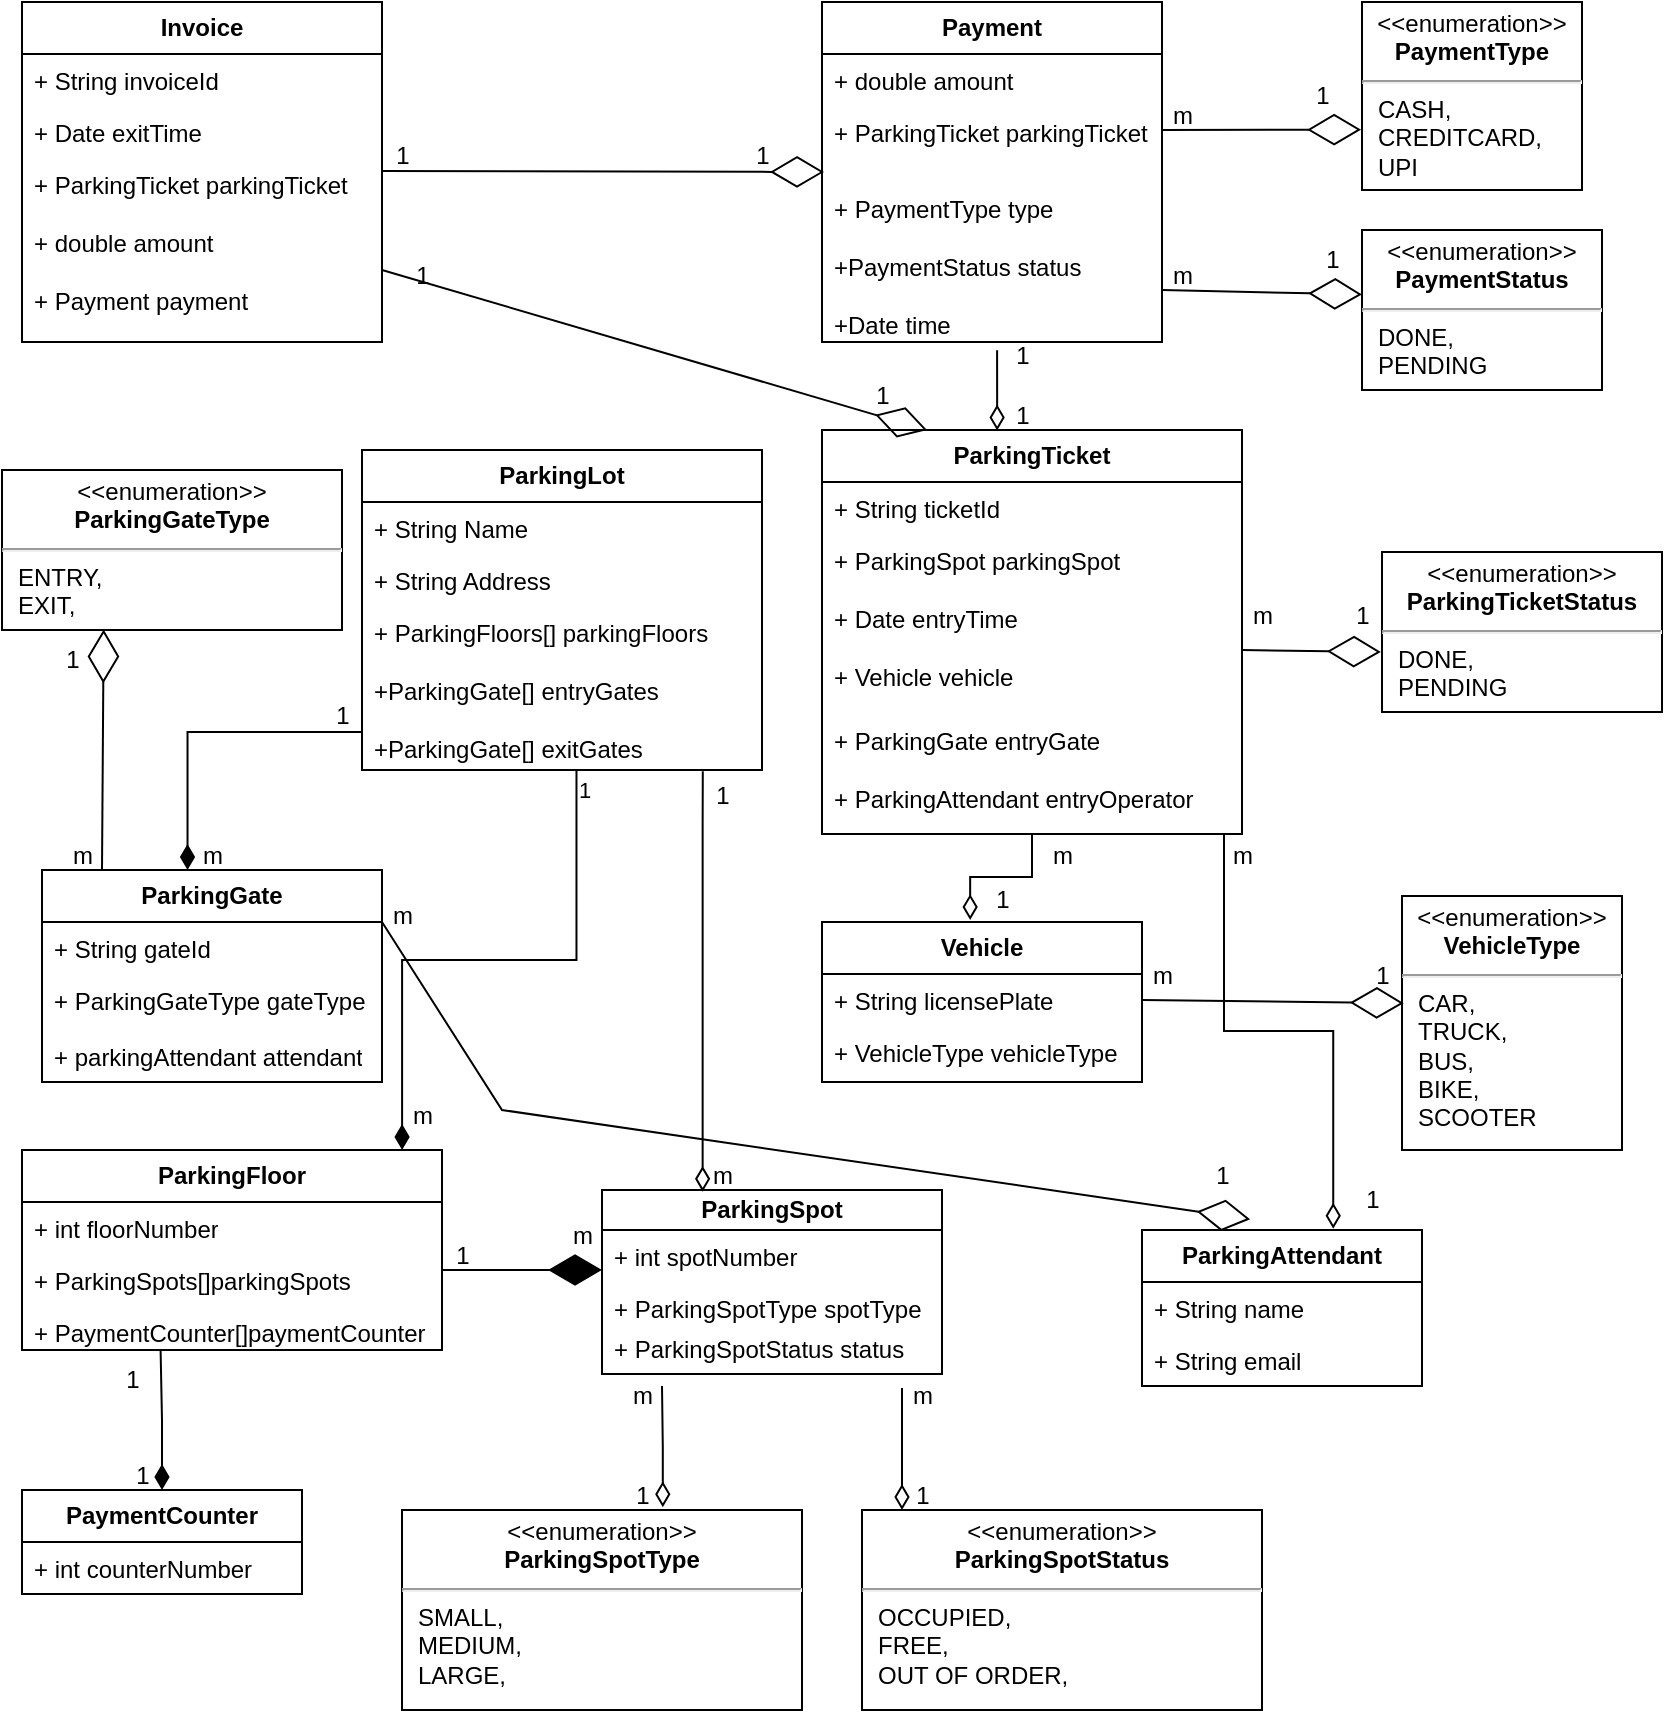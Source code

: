 <mxfile version="24.5.3" type="device">
  <diagram name="Page-1" id="icyWbrnhBMvIXJutqNOi">
    <mxGraphModel dx="1036" dy="606" grid="1" gridSize="10" guides="1" tooltips="1" connect="1" arrows="1" fold="1" page="1" pageScale="1" pageWidth="850" pageHeight="1100" math="0" shadow="0">
      <root>
        <mxCell id="0" />
        <mxCell id="1" parent="0" />
        <mxCell id="0WMZebH_5m-JqZ0Lt6cA-2" value="&lt;b&gt;ParkingLot&lt;/b&gt;" style="swimlane;fontStyle=0;childLayout=stackLayout;horizontal=1;startSize=26;fillColor=none;horizontalStack=0;resizeParent=1;resizeParentMax=0;resizeLast=0;collapsible=1;marginBottom=0;whiteSpace=wrap;html=1;" parent="1" vertex="1">
          <mxGeometry x="260" y="314" width="200" height="160" as="geometry">
            <mxRectangle x="570" y="70" width="100" height="30" as="alternateBounds" />
          </mxGeometry>
        </mxCell>
        <mxCell id="0WMZebH_5m-JqZ0Lt6cA-3" value="+ String Name" style="text;strokeColor=none;fillColor=none;align=left;verticalAlign=top;spacingLeft=4;spacingRight=4;overflow=hidden;rotatable=0;points=[[0,0.5],[1,0.5]];portConstraint=eastwest;whiteSpace=wrap;html=1;" parent="0WMZebH_5m-JqZ0Lt6cA-2" vertex="1">
          <mxGeometry y="26" width="200" height="26" as="geometry" />
        </mxCell>
        <mxCell id="0WMZebH_5m-JqZ0Lt6cA-4" value="+ String Address" style="text;strokeColor=none;fillColor=none;align=left;verticalAlign=top;spacingLeft=4;spacingRight=4;overflow=hidden;rotatable=0;points=[[0,0.5],[1,0.5]];portConstraint=eastwest;whiteSpace=wrap;html=1;" parent="0WMZebH_5m-JqZ0Lt6cA-2" vertex="1">
          <mxGeometry y="52" width="200" height="26" as="geometry" />
        </mxCell>
        <mxCell id="0WMZebH_5m-JqZ0Lt6cA-5" value="+ ParkingFloors[] parkingFloors&lt;div&gt;&lt;br&gt;&lt;div&gt;+ParkingGate[] entryGates&lt;/div&gt;&lt;div&gt;&lt;br&gt;&lt;/div&gt;&lt;div&gt;+ParkingGate[] exitGates&lt;/div&gt;&lt;div&gt;&lt;br&gt;&lt;/div&gt;&lt;/div&gt;" style="text;strokeColor=none;fillColor=none;align=left;verticalAlign=top;spacingLeft=4;spacingRight=4;overflow=hidden;rotatable=0;points=[[0,0.5],[1,0.5]];portConstraint=eastwest;whiteSpace=wrap;html=1;" parent="0WMZebH_5m-JqZ0Lt6cA-2" vertex="1">
          <mxGeometry y="78" width="200" height="82" as="geometry" />
        </mxCell>
        <mxCell id="0WMZebH_5m-JqZ0Lt6cA-9" value="&lt;b&gt;ParkingFloor&lt;/b&gt;" style="swimlane;fontStyle=0;childLayout=stackLayout;horizontal=1;startSize=26;fillColor=none;horizontalStack=0;resizeParent=1;resizeParentMax=0;resizeLast=0;collapsible=1;marginBottom=0;whiteSpace=wrap;html=1;" parent="1" vertex="1">
          <mxGeometry x="90" y="664" width="210" height="100" as="geometry" />
        </mxCell>
        <mxCell id="0WMZebH_5m-JqZ0Lt6cA-10" value="+ int floorNumber" style="text;strokeColor=none;fillColor=none;align=left;verticalAlign=top;spacingLeft=4;spacingRight=4;overflow=hidden;rotatable=0;points=[[0,0.5],[1,0.5]];portConstraint=eastwest;whiteSpace=wrap;html=1;" parent="0WMZebH_5m-JqZ0Lt6cA-9" vertex="1">
          <mxGeometry y="26" width="210" height="26" as="geometry" />
        </mxCell>
        <mxCell id="0WMZebH_5m-JqZ0Lt6cA-11" value="+ ParkingSpots[]parkingSpots" style="text;strokeColor=none;fillColor=none;align=left;verticalAlign=top;spacingLeft=4;spacingRight=4;overflow=hidden;rotatable=0;points=[[0,0.5],[1,0.5]];portConstraint=eastwest;whiteSpace=wrap;html=1;" parent="0WMZebH_5m-JqZ0Lt6cA-9" vertex="1">
          <mxGeometry y="52" width="210" height="26" as="geometry" />
        </mxCell>
        <mxCell id="0WMZebH_5m-JqZ0Lt6cA-73" value="" style="html=1;startArrow=diamondThin;startFill=1;edgeStyle=elbowEdgeStyle;elbow=vertical;startSize=10;endArrow=none;endFill=0;rounded=0;exitX=0.905;exitY=0;exitDx=0;exitDy=0;exitPerimeter=0;entryX=0.33;entryY=1.009;entryDx=0;entryDy=0;entryPerimeter=0;" parent="0WMZebH_5m-JqZ0Lt6cA-9" target="0WMZebH_5m-JqZ0Lt6cA-12" edge="1">
          <mxGeometry width="160" relative="1" as="geometry">
            <mxPoint x="70" y="170" as="sourcePoint" />
            <mxPoint x="157.24" y="-20" as="targetPoint" />
          </mxGeometry>
        </mxCell>
        <mxCell id="0WMZebH_5m-JqZ0Lt6cA-12" value="+ PaymentCounter[]paymentCounter" style="text;strokeColor=none;fillColor=none;align=left;verticalAlign=top;spacingLeft=4;spacingRight=4;overflow=hidden;rotatable=0;points=[[0,0.5],[1,0.5]];portConstraint=eastwest;whiteSpace=wrap;html=1;" parent="0WMZebH_5m-JqZ0Lt6cA-9" vertex="1">
          <mxGeometry y="78" width="210" height="22" as="geometry" />
        </mxCell>
        <mxCell id="0WMZebH_5m-JqZ0Lt6cA-14" value="&lt;b&gt;ParkingTicket&lt;/b&gt;" style="swimlane;fontStyle=0;childLayout=stackLayout;horizontal=1;startSize=26;fillColor=none;horizontalStack=0;resizeParent=1;resizeParentMax=0;resizeLast=0;collapsible=1;marginBottom=0;whiteSpace=wrap;html=1;" parent="1" vertex="1">
          <mxGeometry x="490" y="304" width="210" height="202" as="geometry" />
        </mxCell>
        <mxCell id="0WMZebH_5m-JqZ0Lt6cA-15" value="+ String ticketId" style="text;strokeColor=none;fillColor=none;align=left;verticalAlign=top;spacingLeft=4;spacingRight=4;overflow=hidden;rotatable=0;points=[[0,0.5],[1,0.5]];portConstraint=eastwest;whiteSpace=wrap;html=1;" parent="0WMZebH_5m-JqZ0Lt6cA-14" vertex="1">
          <mxGeometry y="26" width="210" height="26" as="geometry" />
        </mxCell>
        <mxCell id="0WMZebH_5m-JqZ0Lt6cA-16" value="+ ParkingSpot parkingSpot&lt;div&gt;&lt;br&gt;&lt;/div&gt;&lt;div&gt;+ Date entryTime&lt;/div&gt;&lt;div&gt;&lt;br&gt;&lt;/div&gt;&lt;div&gt;+ Vehicle vehicle&lt;/div&gt;&lt;div&gt;&lt;br&gt;&lt;/div&gt;" style="text;strokeColor=none;fillColor=none;align=left;verticalAlign=top;spacingLeft=4;spacingRight=4;overflow=hidden;rotatable=0;points=[[0,0.5],[1,0.5]];portConstraint=eastwest;whiteSpace=wrap;html=1;" parent="0WMZebH_5m-JqZ0Lt6cA-14" vertex="1">
          <mxGeometry y="52" width="210" height="90" as="geometry" />
        </mxCell>
        <mxCell id="0WMZebH_5m-JqZ0Lt6cA-17" value="+ ParkingGate entryGate&lt;div&gt;&lt;br&gt;&lt;/div&gt;&lt;div&gt;+ ParkingAttendant entryOperator&lt;/div&gt;" style="text;strokeColor=none;fillColor=none;align=left;verticalAlign=top;spacingLeft=4;spacingRight=4;overflow=hidden;rotatable=0;points=[[0,0.5],[1,0.5]];portConstraint=eastwest;whiteSpace=wrap;html=1;" parent="0WMZebH_5m-JqZ0Lt6cA-14" vertex="1">
          <mxGeometry y="142" width="210" height="60" as="geometry" />
        </mxCell>
        <mxCell id="0WMZebH_5m-JqZ0Lt6cA-18" value="&lt;b&gt;ParkingSpot&lt;/b&gt;" style="swimlane;fontStyle=0;childLayout=stackLayout;horizontal=1;startSize=20;fillColor=none;horizontalStack=0;resizeParent=1;resizeParentMax=0;resizeLast=0;collapsible=1;marginBottom=0;whiteSpace=wrap;html=1;" parent="1" vertex="1">
          <mxGeometry x="380" y="684" width="170" height="92" as="geometry" />
        </mxCell>
        <mxCell id="0WMZebH_5m-JqZ0Lt6cA-19" value="+ int spotNumber" style="text;strokeColor=none;fillColor=none;align=left;verticalAlign=top;spacingLeft=4;spacingRight=4;overflow=hidden;rotatable=0;points=[[0,0.5],[1,0.5]];portConstraint=eastwest;whiteSpace=wrap;html=1;" parent="0WMZebH_5m-JqZ0Lt6cA-18" vertex="1">
          <mxGeometry y="20" width="170" height="26" as="geometry" />
        </mxCell>
        <mxCell id="0WMZebH_5m-JqZ0Lt6cA-20" value="+ ParkingSpotType spotType" style="text;strokeColor=none;fillColor=none;align=left;verticalAlign=top;spacingLeft=4;spacingRight=4;overflow=hidden;rotatable=0;points=[[0,0.5],[1,0.5]];portConstraint=eastwest;whiteSpace=wrap;html=1;" parent="0WMZebH_5m-JqZ0Lt6cA-18" vertex="1">
          <mxGeometry y="46" width="170" height="20" as="geometry" />
        </mxCell>
        <mxCell id="0WMZebH_5m-JqZ0Lt6cA-21" value="+ ParkingSpotStatus status" style="text;strokeColor=none;fillColor=none;align=left;verticalAlign=top;spacingLeft=4;spacingRight=4;overflow=hidden;rotatable=0;points=[[0,0.5],[1,0.5]];portConstraint=eastwest;whiteSpace=wrap;html=1;" parent="0WMZebH_5m-JqZ0Lt6cA-18" vertex="1">
          <mxGeometry y="66" width="170" height="26" as="geometry" />
        </mxCell>
        <mxCell id="0WMZebH_5m-JqZ0Lt6cA-26" value="&lt;b&gt;PaymentCounter&lt;/b&gt;" style="swimlane;fontStyle=0;childLayout=stackLayout;horizontal=1;startSize=26;fillColor=none;horizontalStack=0;resizeParent=1;resizeParentMax=0;resizeLast=0;collapsible=1;marginBottom=0;whiteSpace=wrap;html=1;" parent="1" vertex="1">
          <mxGeometry x="90" y="834" width="140" height="52" as="geometry" />
        </mxCell>
        <mxCell id="0WMZebH_5m-JqZ0Lt6cA-27" value="+ int counterNumber" style="text;strokeColor=none;fillColor=none;align=left;verticalAlign=top;spacingLeft=4;spacingRight=4;overflow=hidden;rotatable=0;points=[[0,0.5],[1,0.5]];portConstraint=eastwest;whiteSpace=wrap;html=1;" parent="0WMZebH_5m-JqZ0Lt6cA-26" vertex="1">
          <mxGeometry y="26" width="140" height="26" as="geometry" />
        </mxCell>
        <mxCell id="0WMZebH_5m-JqZ0Lt6cA-30" value="&lt;b&gt;ParkingAttendant&lt;/b&gt;" style="swimlane;fontStyle=0;childLayout=stackLayout;horizontal=1;startSize=26;fillColor=none;horizontalStack=0;resizeParent=1;resizeParentMax=0;resizeLast=0;collapsible=1;marginBottom=0;whiteSpace=wrap;html=1;" parent="1" vertex="1">
          <mxGeometry x="650" y="704" width="140" height="78" as="geometry" />
        </mxCell>
        <mxCell id="0WMZebH_5m-JqZ0Lt6cA-31" value="+ String name" style="text;strokeColor=none;fillColor=none;align=left;verticalAlign=top;spacingLeft=4;spacingRight=4;overflow=hidden;rotatable=0;points=[[0,0.5],[1,0.5]];portConstraint=eastwest;whiteSpace=wrap;html=1;" parent="0WMZebH_5m-JqZ0Lt6cA-30" vertex="1">
          <mxGeometry y="26" width="140" height="26" as="geometry" />
        </mxCell>
        <mxCell id="0WMZebH_5m-JqZ0Lt6cA-32" value="+ String email" style="text;strokeColor=none;fillColor=none;align=left;verticalAlign=top;spacingLeft=4;spacingRight=4;overflow=hidden;rotatable=0;points=[[0,0.5],[1,0.5]];portConstraint=eastwest;whiteSpace=wrap;html=1;" parent="0WMZebH_5m-JqZ0Lt6cA-30" vertex="1">
          <mxGeometry y="52" width="140" height="26" as="geometry" />
        </mxCell>
        <mxCell id="0WMZebH_5m-JqZ0Lt6cA-34" value="&lt;b&gt;ParkingGate&lt;/b&gt;" style="swimlane;fontStyle=0;childLayout=stackLayout;horizontal=1;startSize=26;fillColor=none;horizontalStack=0;resizeParent=1;resizeParentMax=0;resizeLast=0;collapsible=1;marginBottom=0;whiteSpace=wrap;html=1;" parent="1" vertex="1">
          <mxGeometry x="100" y="524" width="170" height="106" as="geometry" />
        </mxCell>
        <mxCell id="0WMZebH_5m-JqZ0Lt6cA-35" value="+ String gateId" style="text;strokeColor=none;fillColor=none;align=left;verticalAlign=top;spacingLeft=4;spacingRight=4;overflow=hidden;rotatable=0;points=[[0,0.5],[1,0.5]];portConstraint=eastwest;whiteSpace=wrap;html=1;" parent="0WMZebH_5m-JqZ0Lt6cA-34" vertex="1">
          <mxGeometry y="26" width="170" height="26" as="geometry" />
        </mxCell>
        <mxCell id="0WMZebH_5m-JqZ0Lt6cA-36" value="+ ParkingGateType gateType" style="text;strokeColor=none;fillColor=none;align=left;verticalAlign=top;spacingLeft=4;spacingRight=4;overflow=hidden;rotatable=0;points=[[0,0.5],[1,0.5]];portConstraint=eastwest;whiteSpace=wrap;html=1;" parent="0WMZebH_5m-JqZ0Lt6cA-34" vertex="1">
          <mxGeometry y="52" width="170" height="28" as="geometry" />
        </mxCell>
        <mxCell id="0WMZebH_5m-JqZ0Lt6cA-37" value="+ parkingAttendant attendant" style="text;strokeColor=none;fillColor=none;align=left;verticalAlign=top;spacingLeft=4;spacingRight=4;overflow=hidden;rotatable=0;points=[[0,0.5],[1,0.5]];portConstraint=eastwest;whiteSpace=wrap;html=1;" parent="0WMZebH_5m-JqZ0Lt6cA-34" vertex="1">
          <mxGeometry y="80" width="170" height="26" as="geometry" />
        </mxCell>
        <mxCell id="0WMZebH_5m-JqZ0Lt6cA-38" value="&lt;b&gt;Vehicle&lt;/b&gt;" style="swimlane;fontStyle=0;childLayout=stackLayout;horizontal=1;startSize=26;fillColor=none;horizontalStack=0;resizeParent=1;resizeParentMax=0;resizeLast=0;collapsible=1;marginBottom=0;whiteSpace=wrap;html=1;" parent="1" vertex="1">
          <mxGeometry x="490" y="550" width="160" height="80" as="geometry" />
        </mxCell>
        <mxCell id="0WMZebH_5m-JqZ0Lt6cA-39" value="+ String licensePlate" style="text;strokeColor=none;fillColor=none;align=left;verticalAlign=top;spacingLeft=4;spacingRight=4;overflow=hidden;rotatable=0;points=[[0,0.5],[1,0.5]];portConstraint=eastwest;whiteSpace=wrap;html=1;" parent="0WMZebH_5m-JqZ0Lt6cA-38" vertex="1">
          <mxGeometry y="26" width="160" height="26" as="geometry" />
        </mxCell>
        <mxCell id="0WMZebH_5m-JqZ0Lt6cA-40" value="+ VehicleType vehicleType" style="text;strokeColor=none;fillColor=none;align=left;verticalAlign=top;spacingLeft=4;spacingRight=4;overflow=hidden;rotatable=0;points=[[0,0.5],[1,0.5]];portConstraint=eastwest;whiteSpace=wrap;html=1;" parent="0WMZebH_5m-JqZ0Lt6cA-38" vertex="1">
          <mxGeometry y="52" width="160" height="28" as="geometry" />
        </mxCell>
        <mxCell id="0WMZebH_5m-JqZ0Lt6cA-42" value="&lt;b&gt;Invoice&lt;/b&gt;" style="swimlane;fontStyle=0;childLayout=stackLayout;horizontal=1;startSize=26;fillColor=none;horizontalStack=0;resizeParent=1;resizeParentMax=0;resizeLast=0;collapsible=1;marginBottom=0;whiteSpace=wrap;html=1;" parent="1" vertex="1">
          <mxGeometry x="90" y="90" width="180" height="170" as="geometry" />
        </mxCell>
        <mxCell id="0WMZebH_5m-JqZ0Lt6cA-43" value="+ String invoiceId&amp;nbsp;" style="text;strokeColor=none;fillColor=none;align=left;verticalAlign=top;spacingLeft=4;spacingRight=4;overflow=hidden;rotatable=0;points=[[0,0.5],[1,0.5]];portConstraint=eastwest;whiteSpace=wrap;html=1;" parent="0WMZebH_5m-JqZ0Lt6cA-42" vertex="1">
          <mxGeometry y="26" width="180" height="26" as="geometry" />
        </mxCell>
        <mxCell id="0WMZebH_5m-JqZ0Lt6cA-44" value="+ Date exitTime" style="text;strokeColor=none;fillColor=none;align=left;verticalAlign=top;spacingLeft=4;spacingRight=4;overflow=hidden;rotatable=0;points=[[0,0.5],[1,0.5]];portConstraint=eastwest;whiteSpace=wrap;html=1;" parent="0WMZebH_5m-JqZ0Lt6cA-42" vertex="1">
          <mxGeometry y="52" width="180" height="26" as="geometry" />
        </mxCell>
        <mxCell id="0WMZebH_5m-JqZ0Lt6cA-45" value="+ ParkingTicket parkingTicket&lt;div&gt;&lt;br&gt;&lt;/div&gt;&lt;div&gt;+ double amount&lt;/div&gt;&lt;div&gt;&lt;br&gt;&lt;/div&gt;&lt;div&gt;+ Payment payment&lt;/div&gt;" style="text;strokeColor=none;fillColor=none;align=left;verticalAlign=top;spacingLeft=4;spacingRight=4;overflow=hidden;rotatable=0;points=[[0,0.5],[1,0.5]];portConstraint=eastwest;whiteSpace=wrap;html=1;" parent="0WMZebH_5m-JqZ0Lt6cA-42" vertex="1">
          <mxGeometry y="78" width="180" height="92" as="geometry" />
        </mxCell>
        <mxCell id="0WMZebH_5m-JqZ0Lt6cA-46" value="&lt;b&gt;Payment&lt;/b&gt;" style="swimlane;fontStyle=0;childLayout=stackLayout;horizontal=1;startSize=26;fillColor=none;horizontalStack=0;resizeParent=1;resizeParentMax=0;resizeLast=0;collapsible=1;marginBottom=0;whiteSpace=wrap;html=1;" parent="1" vertex="1">
          <mxGeometry x="490" y="90" width="170" height="170" as="geometry" />
        </mxCell>
        <mxCell id="0WMZebH_5m-JqZ0Lt6cA-47" value="+ double amount" style="text;strokeColor=none;fillColor=none;align=left;verticalAlign=top;spacingLeft=4;spacingRight=4;overflow=hidden;rotatable=0;points=[[0,0.5],[1,0.5]];portConstraint=eastwest;whiteSpace=wrap;html=1;" parent="0WMZebH_5m-JqZ0Lt6cA-46" vertex="1">
          <mxGeometry y="26" width="170" height="26" as="geometry" />
        </mxCell>
        <mxCell id="0WMZebH_5m-JqZ0Lt6cA-48" value="+ ParkingTicket parkingTicket" style="text;strokeColor=none;fillColor=none;align=left;verticalAlign=top;spacingLeft=4;spacingRight=4;overflow=hidden;rotatable=0;points=[[0,0.5],[1,0.5]];portConstraint=eastwest;whiteSpace=wrap;html=1;" parent="0WMZebH_5m-JqZ0Lt6cA-46" vertex="1">
          <mxGeometry y="52" width="170" height="38" as="geometry" />
        </mxCell>
        <mxCell id="0WMZebH_5m-JqZ0Lt6cA-49" value="+ PaymentType type&lt;div&gt;&lt;br&gt;&lt;/div&gt;&lt;div&gt;+PaymentStatus status&lt;/div&gt;&lt;div&gt;&lt;br&gt;&lt;/div&gt;&lt;div&gt;+Date time&lt;/div&gt;" style="text;strokeColor=none;fillColor=none;align=left;verticalAlign=top;spacingLeft=4;spacingRight=4;overflow=hidden;rotatable=0;points=[[0,0.5],[1,0.5]];portConstraint=eastwest;whiteSpace=wrap;html=1;" parent="0WMZebH_5m-JqZ0Lt6cA-46" vertex="1">
          <mxGeometry y="90" width="170" height="80" as="geometry" />
        </mxCell>
        <mxCell id="0WMZebH_5m-JqZ0Lt6cA-54" value="" style="html=1;startArrow=diamondThin;startFill=1;edgeStyle=elbowEdgeStyle;elbow=vertical;startSize=10;endArrow=none;endFill=0;rounded=0;exitX=0.428;exitY=-0.021;exitDx=0;exitDy=0;exitPerimeter=0;" parent="1" edge="1">
          <mxGeometry width="160" relative="1" as="geometry">
            <mxPoint x="172.76" y="524.004" as="sourcePoint" />
            <mxPoint x="260" y="386.23" as="targetPoint" />
          </mxGeometry>
        </mxCell>
        <mxCell id="0WMZebH_5m-JqZ0Lt6cA-55" value="" style="html=1;startArrow=diamondThin;startFill=0;edgeStyle=elbowEdgeStyle;elbow=vertical;startSize=10;endArrow=none;endFill=0;rounded=0;exitX=0.463;exitY=-0.012;exitDx=0;exitDy=0;exitPerimeter=0;" parent="1" source="0WMZebH_5m-JqZ0Lt6cA-38" target="0WMZebH_5m-JqZ0Lt6cA-17" edge="1">
          <mxGeometry width="160" relative="1" as="geometry">
            <mxPoint x="530" y="524" as="sourcePoint" />
            <mxPoint x="690" y="524" as="targetPoint" />
          </mxGeometry>
        </mxCell>
        <mxCell id="0WMZebH_5m-JqZ0Lt6cA-59" value="" style="endArrow=diamondThin;endFill=0;endSize=24;html=1;rounded=0;" parent="1" edge="1">
          <mxGeometry width="160" relative="1" as="geometry">
            <mxPoint x="270" y="174.5" as="sourcePoint" />
            <mxPoint x="491" y="175" as="targetPoint" />
          </mxGeometry>
        </mxCell>
        <mxCell id="0WMZebH_5m-JqZ0Lt6cA-61" value="" style="html=1;startArrow=diamondThin;startFill=0;edgeStyle=elbowEdgeStyle;elbow=vertical;startSize=10;endArrow=none;endFill=0;rounded=0;entryX=0.515;entryY=1.052;entryDx=0;entryDy=0;entryPerimeter=0;exitX=0.417;exitY=0.001;exitDx=0;exitDy=0;exitPerimeter=0;" parent="1" source="0WMZebH_5m-JqZ0Lt6cA-14" target="0WMZebH_5m-JqZ0Lt6cA-49" edge="1">
          <mxGeometry width="160" relative="1" as="geometry">
            <mxPoint x="560" y="284" as="sourcePoint" />
            <mxPoint x="720" y="284" as="targetPoint" />
            <Array as="points">
              <mxPoint x="640" y="284" />
            </Array>
          </mxGeometry>
        </mxCell>
        <mxCell id="0WMZebH_5m-JqZ0Lt6cA-62" value="" style="endArrow=diamondThin;endFill=0;endSize=24;html=1;rounded=0;entryX=0.25;entryY=0;entryDx=0;entryDy=0;" parent="1" target="0WMZebH_5m-JqZ0Lt6cA-14" edge="1">
          <mxGeometry width="160" relative="1" as="geometry">
            <mxPoint x="270" y="224" as="sourcePoint" />
            <mxPoint x="430" y="224" as="targetPoint" />
            <Array as="points" />
          </mxGeometry>
        </mxCell>
        <mxCell id="0WMZebH_5m-JqZ0Lt6cA-63" value="" style="html=1;startArrow=diamondThin;startFill=1;edgeStyle=elbowEdgeStyle;elbow=vertical;startSize=10;endArrow=none;endFill=0;rounded=0;exitX=0.905;exitY=0;exitDx=0;exitDy=0;exitPerimeter=0;" parent="1" source="0WMZebH_5m-JqZ0Lt6cA-9" edge="1">
          <mxGeometry width="160" relative="1" as="geometry">
            <mxPoint x="280" y="611.774" as="sourcePoint" />
            <mxPoint x="367.24" y="474" as="targetPoint" />
          </mxGeometry>
        </mxCell>
        <mxCell id="PGRc0Ndl0XMuW5AzQ3lM-5" value="1" style="edgeLabel;html=1;align=center;verticalAlign=middle;resizable=0;points=[];" parent="0WMZebH_5m-JqZ0Lt6cA-63" vertex="1" connectable="0">
          <mxGeometry x="0.929" y="-4" relative="1" as="geometry">
            <mxPoint as="offset" />
          </mxGeometry>
        </mxCell>
        <mxCell id="0WMZebH_5m-JqZ0Lt6cA-67" value="" style="endArrow=diamondThin;endFill=1;endSize=24;html=1;rounded=0;" parent="1" edge="1">
          <mxGeometry width="160" relative="1" as="geometry">
            <mxPoint x="300" y="724" as="sourcePoint" />
            <mxPoint x="380" y="724" as="targetPoint" />
          </mxGeometry>
        </mxCell>
        <mxCell id="0WMZebH_5m-JqZ0Lt6cA-70" value="" style="endArrow=diamondThin;endFill=0;endSize=24;html=1;rounded=0;entryX=0.386;entryY=-0.069;entryDx=0;entryDy=0;entryPerimeter=0;" parent="1" target="0WMZebH_5m-JqZ0Lt6cA-30" edge="1">
          <mxGeometry width="160" relative="1" as="geometry">
            <mxPoint x="270" y="550" as="sourcePoint" />
            <mxPoint x="660" y="644" as="targetPoint" />
            <Array as="points">
              <mxPoint x="330" y="644" />
            </Array>
          </mxGeometry>
        </mxCell>
        <mxCell id="0WMZebH_5m-JqZ0Lt6cA-71" value="" style="html=1;startArrow=diamondThin;startFill=0;edgeStyle=elbowEdgeStyle;elbow=vertical;startSize=10;endArrow=none;endFill=0;rounded=0;exitX=0.683;exitY=-0.008;exitDx=0;exitDy=0;exitPerimeter=0;" parent="1" source="0WMZebH_5m-JqZ0Lt6cA-30" edge="1">
          <mxGeometry width="160" relative="1" as="geometry">
            <mxPoint x="660" y="549" as="sourcePoint" />
            <mxPoint x="691" y="506" as="targetPoint" />
          </mxGeometry>
        </mxCell>
        <mxCell id="0WMZebH_5m-JqZ0Lt6cA-72" value="" style="html=1;startArrow=diamondThin;startFill=0;edgeStyle=elbowEdgeStyle;elbow=vertical;startSize=10;endArrow=none;endFill=0;rounded=0;exitX=0.296;exitY=0.01;exitDx=0;exitDy=0;entryX=0.852;entryY=1.007;entryDx=0;entryDy=0;entryPerimeter=0;exitPerimeter=0;" parent="1" source="0WMZebH_5m-JqZ0Lt6cA-18" target="0WMZebH_5m-JqZ0Lt6cA-5" edge="1">
          <mxGeometry width="160" relative="1" as="geometry">
            <mxPoint x="400" y="537" as="sourcePoint" />
            <mxPoint x="431" y="494" as="targetPoint" />
            <Array as="points">
              <mxPoint x="296" y="502" />
            </Array>
          </mxGeometry>
        </mxCell>
        <mxCell id="0WMZebH_5m-JqZ0Lt6cA-82" value="&lt;p style=&quot;margin:0px;margin-top:4px;text-align:center;&quot;&gt;&amp;lt;&amp;lt;enumeration&amp;gt;&amp;gt;&lt;br&gt;&lt;b&gt;ParkingSpotType&lt;/b&gt;&lt;/p&gt;&lt;hr&gt;&lt;p style=&quot;margin:0px;margin-left:8px;text-align:left;&quot;&gt;SMALL,&lt;/p&gt;&lt;p style=&quot;margin:0px;margin-left:8px;text-align:left;&quot;&gt;MEDIUM,&lt;/p&gt;&lt;p style=&quot;margin:0px;margin-left:8px;text-align:left;&quot;&gt;LARGE,&lt;/p&gt;" style="shape=rect;html=1;overflow=fill;whiteSpace=wrap;" parent="1" vertex="1">
          <mxGeometry x="280" y="844" width="200" height="100" as="geometry" />
        </mxCell>
        <mxCell id="0WMZebH_5m-JqZ0Lt6cA-83" value="&lt;p style=&quot;margin:0px;margin-top:4px;text-align:center;&quot;&gt;&amp;lt;&amp;lt;enumeration&amp;gt;&amp;gt;&lt;br&gt;&lt;b&gt;ParkingSpotStatus&lt;/b&gt;&lt;/p&gt;&lt;hr&gt;&lt;p style=&quot;margin:0px;margin-left:8px;text-align:left;&quot;&gt;OCCUPIED,&lt;br&gt;FREE,&lt;/p&gt;&lt;p style=&quot;margin:0px;margin-left:8px;text-align:left;&quot;&gt;OUT OF ORDER,&lt;/p&gt;" style="shape=rect;html=1;overflow=fill;whiteSpace=wrap;" parent="1" vertex="1">
          <mxGeometry x="510" y="844" width="200" height="100" as="geometry" />
        </mxCell>
        <mxCell id="0WMZebH_5m-JqZ0Lt6cA-84" value="" style="html=1;startArrow=diamondThin;startFill=0;edgeStyle=elbowEdgeStyle;elbow=vertical;startSize=10;endArrow=none;endFill=0;rounded=0;exitX=0.652;exitY=-0.014;exitDx=0;exitDy=0;exitPerimeter=0;" parent="1" source="0WMZebH_5m-JqZ0Lt6cA-82" edge="1">
          <mxGeometry width="160" relative="1" as="geometry">
            <mxPoint x="465" y="979" as="sourcePoint" />
            <mxPoint x="410" y="782" as="targetPoint" />
          </mxGeometry>
        </mxCell>
        <mxCell id="0WMZebH_5m-JqZ0Lt6cA-85" value="" style="html=1;startArrow=diamondThin;startFill=0;edgeStyle=elbowEdgeStyle;elbow=vertical;startSize=10;endArrow=none;endFill=0;rounded=0;" parent="1" edge="1">
          <mxGeometry width="160" relative="1" as="geometry">
            <mxPoint x="530" y="844" as="sourcePoint" />
            <mxPoint x="530" y="783" as="targetPoint" />
          </mxGeometry>
        </mxCell>
        <mxCell id="0WMZebH_5m-JqZ0Lt6cA-86" value="&lt;p style=&quot;margin:0px;margin-top:4px;text-align:center;&quot;&gt;&amp;lt;&amp;lt;enumeration&amp;gt;&amp;gt;&lt;br&gt;&lt;b&gt;ParkingGateType&lt;/b&gt;&lt;/p&gt;&lt;hr&gt;&lt;p style=&quot;margin:0px;margin-left:8px;text-align:left;&quot;&gt;ENTRY,&lt;/p&gt;&lt;p style=&quot;margin:0px;margin-left:8px;text-align:left;&quot;&gt;EXIT,&lt;/p&gt;" style="shape=rect;html=1;overflow=fill;whiteSpace=wrap;" parent="1" vertex="1">
          <mxGeometry x="80" y="324" width="170" height="80" as="geometry" />
        </mxCell>
        <mxCell id="0WMZebH_5m-JqZ0Lt6cA-87" value="&lt;p style=&quot;margin:0px;margin-top:4px;text-align:center;&quot;&gt;&amp;lt;&amp;lt;enumeration&amp;gt;&amp;gt;&lt;br&gt;&lt;b&gt;VehicleType&lt;/b&gt;&lt;/p&gt;&lt;hr&gt;&lt;p style=&quot;margin:0px;margin-left:8px;text-align:left;&quot;&gt;CAR,&lt;br&gt;TRUCK,&lt;/p&gt;&lt;p style=&quot;margin:0px;margin-left:8px;text-align:left;&quot;&gt;BUS,&lt;/p&gt;&lt;p style=&quot;margin:0px;margin-left:8px;text-align:left;&quot;&gt;BIKE,&lt;/p&gt;&lt;p style=&quot;margin:0px;margin-left:8px;text-align:left;&quot;&gt;SCOOTER&lt;/p&gt;" style="shape=rect;html=1;overflow=fill;whiteSpace=wrap;" parent="1" vertex="1">
          <mxGeometry x="780" y="537" width="110" height="127" as="geometry" />
        </mxCell>
        <mxCell id="0WMZebH_5m-JqZ0Lt6cA-88" value="" style="endArrow=diamondThin;endFill=0;endSize=24;html=1;rounded=0;entryX=0.008;entryY=0.422;entryDx=0;entryDy=0;entryPerimeter=0;exitX=1;exitY=0.5;exitDx=0;exitDy=0;" parent="1" source="0WMZebH_5m-JqZ0Lt6cA-39" target="0WMZebH_5m-JqZ0Lt6cA-87" edge="1">
          <mxGeometry width="160" relative="1" as="geometry">
            <mxPoint x="660" y="588" as="sourcePoint" />
            <mxPoint x="750" y="592" as="targetPoint" />
            <Array as="points" />
          </mxGeometry>
        </mxCell>
        <mxCell id="0WMZebH_5m-JqZ0Lt6cA-89" value="&lt;p style=&quot;margin:0px;margin-top:4px;text-align:center;&quot;&gt;&amp;lt;&amp;lt;enumeration&amp;gt;&amp;gt;&lt;br&gt;&lt;b&gt;PaymentType&lt;/b&gt;&lt;/p&gt;&lt;hr&gt;&lt;p style=&quot;margin:0px;margin-left:8px;text-align:left;&quot;&gt;CASH,&lt;br&gt;CREDITCARD,&lt;/p&gt;&lt;p style=&quot;margin:0px;margin-left:8px;text-align:left;&quot;&gt;UPI&lt;/p&gt;" style="shape=rect;html=1;overflow=fill;whiteSpace=wrap;" parent="1" vertex="1">
          <mxGeometry x="760" y="90" width="110" height="94" as="geometry" />
        </mxCell>
        <mxCell id="0WMZebH_5m-JqZ0Lt6cA-90" value="&lt;p style=&quot;margin:0px;margin-top:4px;text-align:center;&quot;&gt;&amp;lt;&amp;lt;enumeration&amp;gt;&amp;gt;&lt;br&gt;&lt;b&gt;PaymentStatus&lt;/b&gt;&lt;/p&gt;&lt;hr&gt;&lt;p style=&quot;margin:0px;margin-left:8px;text-align:left;&quot;&gt;DONE,&lt;br&gt;PENDING&lt;/p&gt;" style="shape=rect;html=1;overflow=fill;whiteSpace=wrap;" parent="1" vertex="1">
          <mxGeometry x="760" y="204" width="120" height="80" as="geometry" />
        </mxCell>
        <mxCell id="0WMZebH_5m-JqZ0Lt6cA-91" value="" style="endArrow=diamondThin;endFill=0;endSize=24;html=1;rounded=0;entryX=-0.004;entryY=0.679;entryDx=0;entryDy=0;entryPerimeter=0;" parent="1" target="0WMZebH_5m-JqZ0Lt6cA-89" edge="1">
          <mxGeometry width="160" relative="1" as="geometry">
            <mxPoint x="660" y="154" as="sourcePoint" />
            <mxPoint x="881" y="154.5" as="targetPoint" />
          </mxGeometry>
        </mxCell>
        <mxCell id="0WMZebH_5m-JqZ0Lt6cA-92" value="" style="endArrow=diamondThin;endFill=0;endSize=24;html=1;rounded=0;entryX=0;entryY=0.403;entryDx=0;entryDy=0;entryPerimeter=0;" parent="1" target="0WMZebH_5m-JqZ0Lt6cA-90" edge="1">
          <mxGeometry width="160" relative="1" as="geometry">
            <mxPoint x="660" y="234" as="sourcePoint" />
            <mxPoint x="881" y="234.5" as="targetPoint" />
          </mxGeometry>
        </mxCell>
        <mxCell id="PGRc0Ndl0XMuW5AzQ3lM-1" value="1" style="text;html=1;align=center;verticalAlign=middle;resizable=0;points=[];autosize=1;strokeColor=none;fillColor=none;" parent="1" vertex="1">
          <mxGeometry x="265" y="152" width="30" height="30" as="geometry" />
        </mxCell>
        <mxCell id="PGRc0Ndl0XMuW5AzQ3lM-2" value="1" style="text;html=1;align=center;verticalAlign=middle;resizable=0;points=[];autosize=1;strokeColor=none;fillColor=none;" parent="1" vertex="1">
          <mxGeometry x="445" y="152" width="30" height="30" as="geometry" />
        </mxCell>
        <mxCell id="PGRc0Ndl0XMuW5AzQ3lM-3" value="1" style="text;html=1;align=center;verticalAlign=middle;resizable=0;points=[];autosize=1;strokeColor=none;fillColor=none;" parent="1" vertex="1">
          <mxGeometry x="275" y="212" width="30" height="30" as="geometry" />
        </mxCell>
        <mxCell id="PGRc0Ndl0XMuW5AzQ3lM-4" value="1" style="text;html=1;align=center;verticalAlign=middle;resizable=0;points=[];autosize=1;strokeColor=none;fillColor=none;" parent="1" vertex="1">
          <mxGeometry x="505" y="272" width="30" height="30" as="geometry" />
        </mxCell>
        <mxCell id="PGRc0Ndl0XMuW5AzQ3lM-6" value="m" style="text;html=1;align=center;verticalAlign=middle;resizable=0;points=[];autosize=1;strokeColor=none;fillColor=none;" parent="1" vertex="1">
          <mxGeometry x="275" y="632" width="30" height="30" as="geometry" />
        </mxCell>
        <mxCell id="PGRc0Ndl0XMuW5AzQ3lM-7" value="1" style="text;html=1;align=center;verticalAlign=middle;resizable=0;points=[];autosize=1;strokeColor=none;fillColor=none;" parent="1" vertex="1">
          <mxGeometry x="725" y="122" width="30" height="30" as="geometry" />
        </mxCell>
        <mxCell id="PGRc0Ndl0XMuW5AzQ3lM-8" value="m" style="text;html=1;align=center;verticalAlign=middle;resizable=0;points=[];autosize=1;strokeColor=none;fillColor=none;" parent="1" vertex="1">
          <mxGeometry x="655" y="132" width="30" height="30" as="geometry" />
        </mxCell>
        <mxCell id="PGRc0Ndl0XMuW5AzQ3lM-9" value="1" style="text;html=1;align=center;verticalAlign=middle;resizable=0;points=[];autosize=1;strokeColor=none;fillColor=none;" parent="1" vertex="1">
          <mxGeometry x="730" y="204" width="30" height="30" as="geometry" />
        </mxCell>
        <mxCell id="PGRc0Ndl0XMuW5AzQ3lM-10" value="m" style="text;html=1;align=center;verticalAlign=middle;resizable=0;points=[];autosize=1;strokeColor=none;fillColor=none;" parent="1" vertex="1">
          <mxGeometry x="655" y="212" width="30" height="30" as="geometry" />
        </mxCell>
        <mxCell id="PGRc0Ndl0XMuW5AzQ3lM-11" value="1" style="text;html=1;align=center;verticalAlign=middle;resizable=0;points=[];autosize=1;strokeColor=none;fillColor=none;" parent="1" vertex="1">
          <mxGeometry x="575" y="282" width="30" height="30" as="geometry" />
        </mxCell>
        <mxCell id="PGRc0Ndl0XMuW5AzQ3lM-12" value="1" style="text;html=1;align=center;verticalAlign=middle;resizable=0;points=[];autosize=1;strokeColor=none;fillColor=none;" parent="1" vertex="1">
          <mxGeometry x="575" y="252" width="30" height="30" as="geometry" />
        </mxCell>
        <mxCell id="PGRc0Ndl0XMuW5AzQ3lM-13" value="" style="endArrow=diamondThin;endFill=0;endSize=24;html=1;rounded=0;entryX=0.299;entryY=0.997;entryDx=0;entryDy=0;entryPerimeter=0;" parent="1" target="0WMZebH_5m-JqZ0Lt6cA-86" edge="1">
          <mxGeometry width="160" relative="1" as="geometry">
            <mxPoint x="130" y="524" as="sourcePoint" />
            <mxPoint x="130" y="474" as="targetPoint" />
          </mxGeometry>
        </mxCell>
        <mxCell id="PGRc0Ndl0XMuW5AzQ3lM-14" value="m" style="text;html=1;align=center;verticalAlign=middle;resizable=0;points=[];autosize=1;strokeColor=none;fillColor=none;" parent="1" vertex="1">
          <mxGeometry x="105" y="502" width="30" height="30" as="geometry" />
        </mxCell>
        <mxCell id="PGRc0Ndl0XMuW5AzQ3lM-15" value="1" style="text;html=1;align=center;verticalAlign=middle;resizable=0;points=[];autosize=1;strokeColor=none;fillColor=none;" parent="1" vertex="1">
          <mxGeometry x="100" y="404" width="30" height="30" as="geometry" />
        </mxCell>
        <mxCell id="PGRc0Ndl0XMuW5AzQ3lM-16" value="1" style="text;html=1;align=center;verticalAlign=middle;resizable=0;points=[];autosize=1;strokeColor=none;fillColor=none;" parent="1" vertex="1">
          <mxGeometry x="235" y="432" width="30" height="30" as="geometry" />
        </mxCell>
        <mxCell id="PGRc0Ndl0XMuW5AzQ3lM-17" value="m" style="text;html=1;align=center;verticalAlign=middle;resizable=0;points=[];autosize=1;strokeColor=none;fillColor=none;" parent="1" vertex="1">
          <mxGeometry x="170" y="502" width="30" height="30" as="geometry" />
        </mxCell>
        <mxCell id="PGRc0Ndl0XMuW5AzQ3lM-18" value="1" style="text;html=1;align=center;verticalAlign=middle;resizable=0;points=[];autosize=1;strokeColor=none;fillColor=none;" parent="1" vertex="1">
          <mxGeometry x="130" y="764" width="30" height="30" as="geometry" />
        </mxCell>
        <mxCell id="PGRc0Ndl0XMuW5AzQ3lM-19" value="1" style="text;html=1;align=center;verticalAlign=middle;resizable=0;points=[];autosize=1;strokeColor=none;fillColor=none;" parent="1" vertex="1">
          <mxGeometry x="135" y="812" width="30" height="30" as="geometry" />
        </mxCell>
        <mxCell id="PGRc0Ndl0XMuW5AzQ3lM-20" value="1" style="text;html=1;align=center;verticalAlign=middle;resizable=0;points=[];autosize=1;strokeColor=none;fillColor=none;" parent="1" vertex="1">
          <mxGeometry x="295" y="702" width="30" height="30" as="geometry" />
        </mxCell>
        <mxCell id="PGRc0Ndl0XMuW5AzQ3lM-21" value="m" style="text;html=1;align=center;verticalAlign=middle;resizable=0;points=[];autosize=1;strokeColor=none;fillColor=none;" parent="1" vertex="1">
          <mxGeometry x="355" y="692" width="30" height="30" as="geometry" />
        </mxCell>
        <mxCell id="PGRc0Ndl0XMuW5AzQ3lM-22" value="1" style="text;html=1;align=center;verticalAlign=middle;resizable=0;points=[];autosize=1;strokeColor=none;fillColor=none;" parent="1" vertex="1">
          <mxGeometry x="385" y="822" width="30" height="30" as="geometry" />
        </mxCell>
        <mxCell id="PGRc0Ndl0XMuW5AzQ3lM-23" value="m" style="text;html=1;align=center;verticalAlign=middle;resizable=0;points=[];autosize=1;strokeColor=none;fillColor=none;" parent="1" vertex="1">
          <mxGeometry x="385" y="772" width="30" height="30" as="geometry" />
        </mxCell>
        <mxCell id="PGRc0Ndl0XMuW5AzQ3lM-24" value="1" style="text;html=1;align=center;verticalAlign=middle;resizable=0;points=[];autosize=1;strokeColor=none;fillColor=none;" parent="1" vertex="1">
          <mxGeometry x="525" y="822" width="30" height="30" as="geometry" />
        </mxCell>
        <mxCell id="PGRc0Ndl0XMuW5AzQ3lM-25" value="m" style="text;html=1;align=center;verticalAlign=middle;resizable=0;points=[];autosize=1;strokeColor=none;fillColor=none;" parent="1" vertex="1">
          <mxGeometry x="525" y="772" width="30" height="30" as="geometry" />
        </mxCell>
        <mxCell id="PGRc0Ndl0XMuW5AzQ3lM-26" value="1" style="text;html=1;align=center;verticalAlign=middle;resizable=0;points=[];autosize=1;strokeColor=none;fillColor=none;" parent="1" vertex="1">
          <mxGeometry x="425" y="472" width="30" height="30" as="geometry" />
        </mxCell>
        <mxCell id="PGRc0Ndl0XMuW5AzQ3lM-27" value="m" style="text;html=1;align=center;verticalAlign=middle;resizable=0;points=[];autosize=1;strokeColor=none;fillColor=none;" parent="1" vertex="1">
          <mxGeometry x="425" y="662" width="30" height="30" as="geometry" />
        </mxCell>
        <mxCell id="PGRc0Ndl0XMuW5AzQ3lM-29" value="1" style="text;html=1;align=center;verticalAlign=middle;resizable=0;points=[];autosize=1;strokeColor=none;fillColor=none;" parent="1" vertex="1">
          <mxGeometry x="565" y="524" width="30" height="30" as="geometry" />
        </mxCell>
        <mxCell id="PGRc0Ndl0XMuW5AzQ3lM-30" value="m" style="text;html=1;align=center;verticalAlign=middle;resizable=0;points=[];autosize=1;strokeColor=none;fillColor=none;" parent="1" vertex="1">
          <mxGeometry x="595" y="502" width="30" height="30" as="geometry" />
        </mxCell>
        <mxCell id="PGRc0Ndl0XMuW5AzQ3lM-31" value="1" style="text;html=1;align=center;verticalAlign=middle;resizable=0;points=[];autosize=1;strokeColor=none;fillColor=none;" parent="1" vertex="1">
          <mxGeometry x="755" y="562" width="30" height="30" as="geometry" />
        </mxCell>
        <mxCell id="PGRc0Ndl0XMuW5AzQ3lM-32" value="m" style="text;html=1;align=center;verticalAlign=middle;resizable=0;points=[];autosize=1;strokeColor=none;fillColor=none;" parent="1" vertex="1">
          <mxGeometry x="645" y="562" width="30" height="30" as="geometry" />
        </mxCell>
        <mxCell id="PGRc0Ndl0XMuW5AzQ3lM-33" value="m" style="text;html=1;align=center;verticalAlign=middle;resizable=0;points=[];autosize=1;strokeColor=none;fillColor=none;" parent="1" vertex="1">
          <mxGeometry x="265" y="532" width="30" height="30" as="geometry" />
        </mxCell>
        <mxCell id="PGRc0Ndl0XMuW5AzQ3lM-34" value="1" style="text;html=1;align=center;verticalAlign=middle;resizable=0;points=[];autosize=1;strokeColor=none;fillColor=none;" parent="1" vertex="1">
          <mxGeometry x="675" y="662" width="30" height="30" as="geometry" />
        </mxCell>
        <mxCell id="PGRc0Ndl0XMuW5AzQ3lM-35" value="1" style="text;html=1;align=center;verticalAlign=middle;resizable=0;points=[];autosize=1;strokeColor=none;fillColor=none;" parent="1" vertex="1">
          <mxGeometry x="750" y="674" width="30" height="30" as="geometry" />
        </mxCell>
        <mxCell id="PGRc0Ndl0XMuW5AzQ3lM-36" value="m" style="text;html=1;align=center;verticalAlign=middle;resizable=0;points=[];autosize=1;strokeColor=none;fillColor=none;" parent="1" vertex="1">
          <mxGeometry x="685" y="502" width="30" height="30" as="geometry" />
        </mxCell>
        <mxCell id="WeiS8Je_MaWxSrRrYIEA-1" value="&lt;p style=&quot;margin:0px;margin-top:4px;text-align:center;&quot;&gt;&amp;lt;&amp;lt;enumeration&amp;gt;&amp;gt;&lt;br&gt;&lt;b&gt;ParkingTicketStatus&lt;/b&gt;&lt;/p&gt;&lt;hr&gt;&lt;p style=&quot;margin:0px;margin-left:8px;text-align:left;&quot;&gt;DONE,&lt;/p&gt;&lt;p style=&quot;margin:0px;margin-left:8px;text-align:left;&quot;&gt;PENDING&lt;/p&gt;" style="shape=rect;html=1;overflow=fill;whiteSpace=wrap;" vertex="1" parent="1">
          <mxGeometry x="770" y="365" width="140" height="80" as="geometry" />
        </mxCell>
        <mxCell id="WeiS8Je_MaWxSrRrYIEA-2" value="" style="endArrow=diamondThin;endFill=0;endSize=24;html=1;rounded=0;entryX=-0.004;entryY=0.625;entryDx=0;entryDy=0;entryPerimeter=0;" edge="1" parent="1" target="WeiS8Je_MaWxSrRrYIEA-1">
          <mxGeometry width="160" relative="1" as="geometry">
            <mxPoint x="700" y="414" as="sourcePoint" />
            <mxPoint x="770" y="414" as="targetPoint" />
          </mxGeometry>
        </mxCell>
        <mxCell id="WeiS8Je_MaWxSrRrYIEA-3" value="1" style="text;html=1;align=center;verticalAlign=middle;resizable=0;points=[];autosize=1;strokeColor=none;fillColor=none;" vertex="1" parent="1">
          <mxGeometry x="745" y="382" width="30" height="30" as="geometry" />
        </mxCell>
        <mxCell id="WeiS8Je_MaWxSrRrYIEA-4" value="m" style="text;html=1;align=center;verticalAlign=middle;resizable=0;points=[];autosize=1;strokeColor=none;fillColor=none;" vertex="1" parent="1">
          <mxGeometry x="695" y="382" width="30" height="30" as="geometry" />
        </mxCell>
      </root>
    </mxGraphModel>
  </diagram>
</mxfile>
